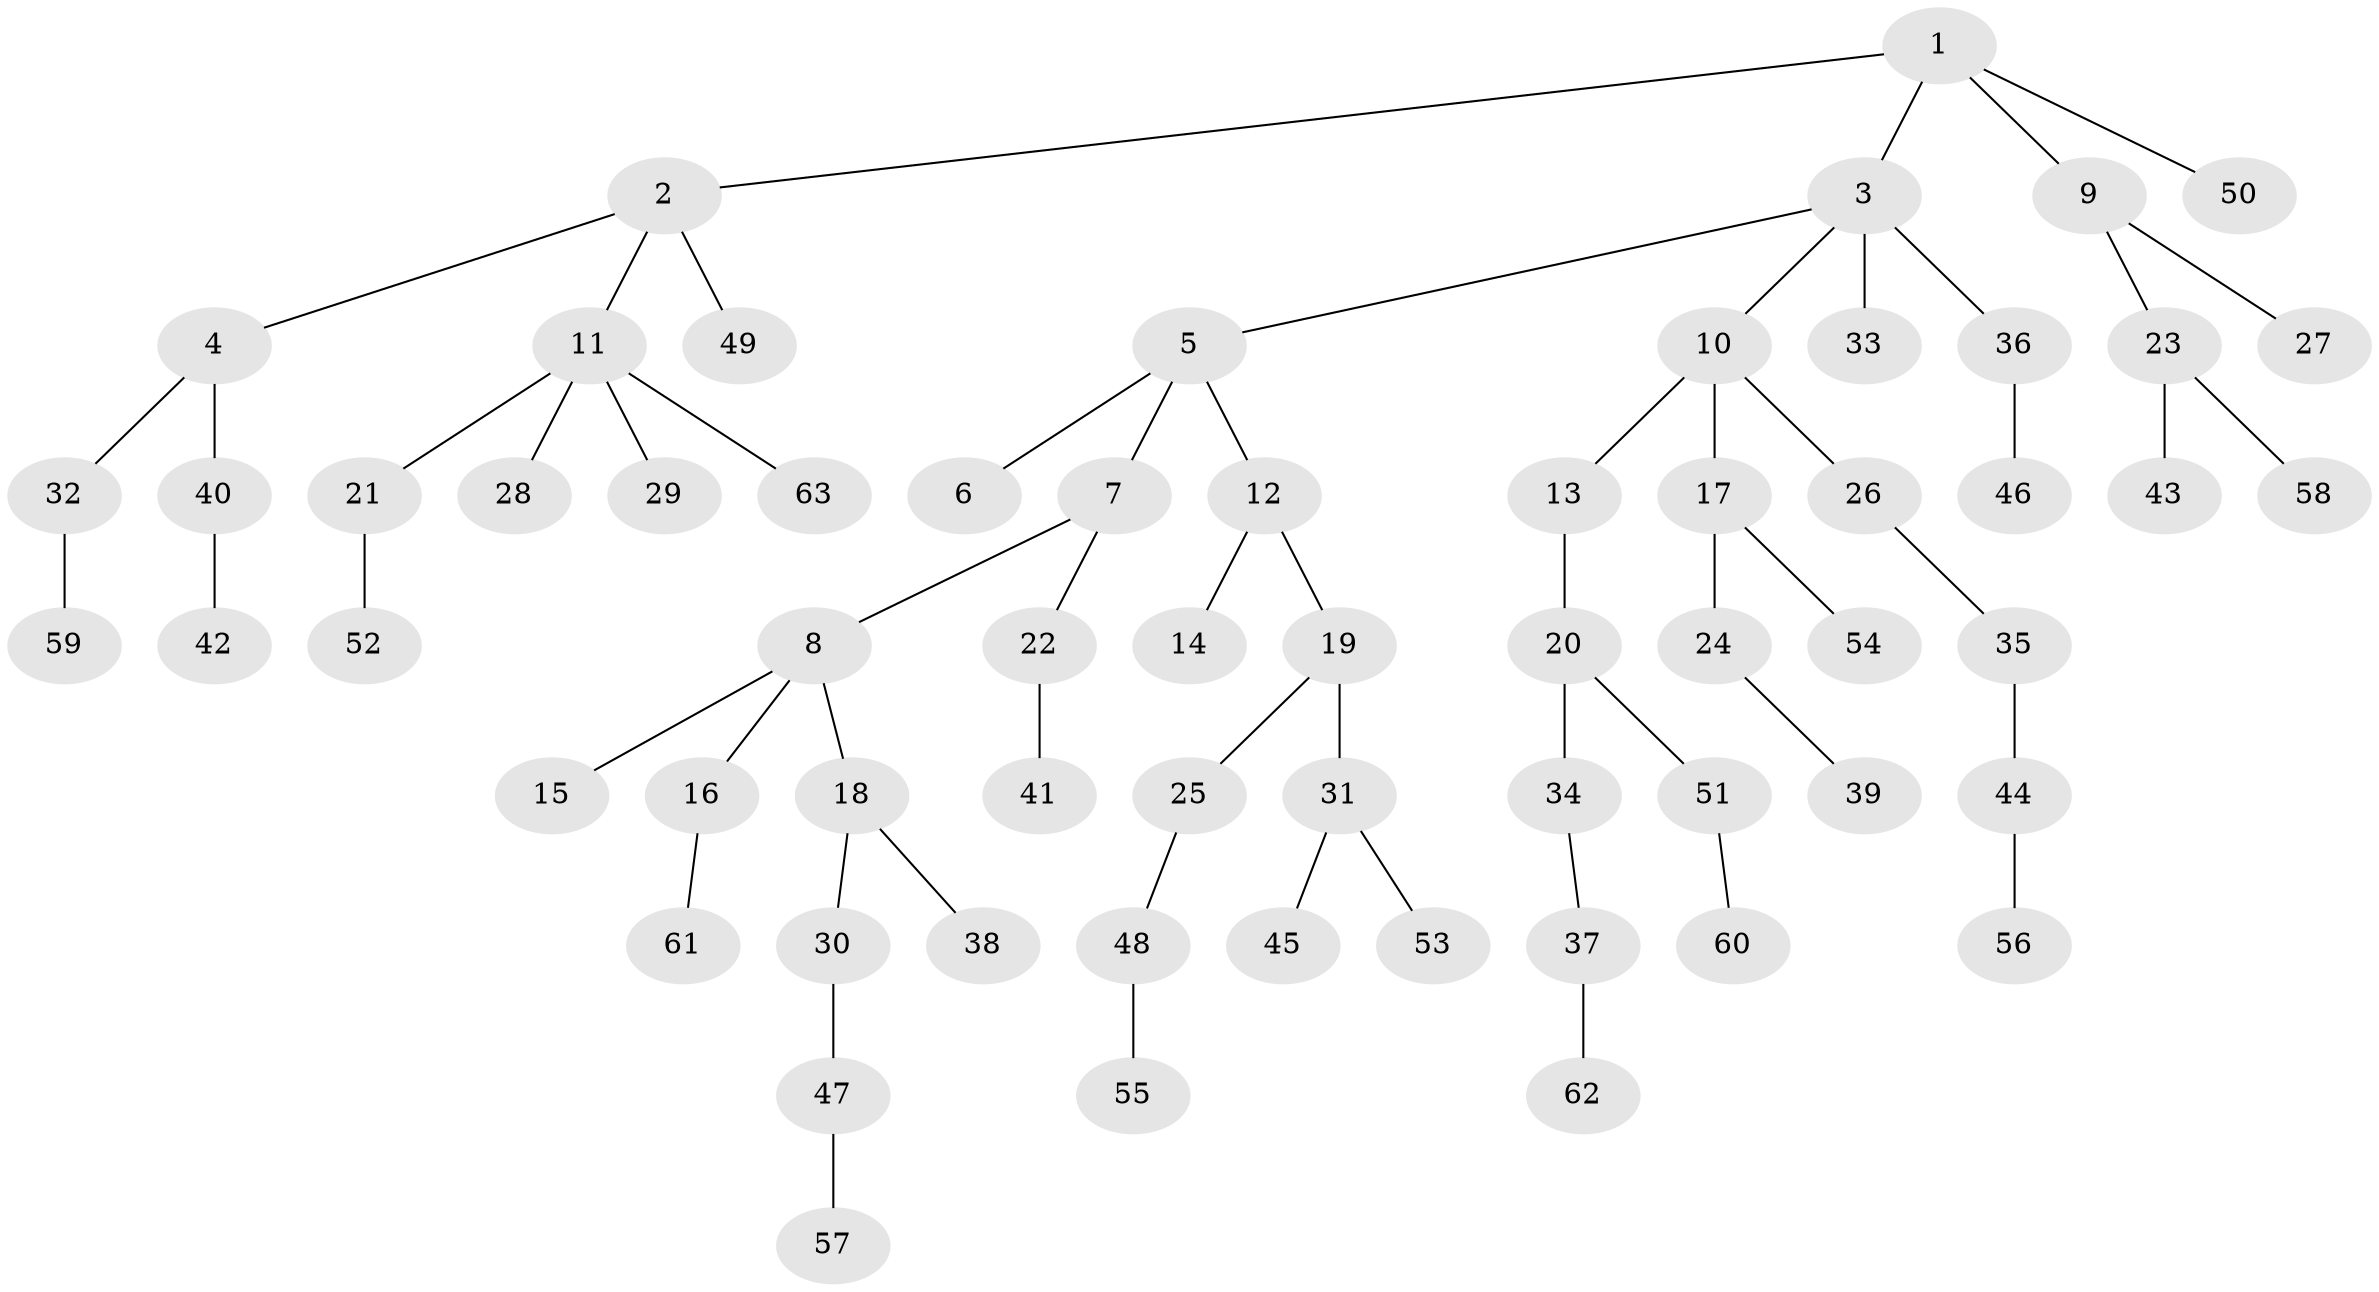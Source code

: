 // Generated by graph-tools (version 1.1) at 2025/50/03/09/25 03:50:25]
// undirected, 63 vertices, 62 edges
graph export_dot {
graph [start="1"]
  node [color=gray90,style=filled];
  1;
  2;
  3;
  4;
  5;
  6;
  7;
  8;
  9;
  10;
  11;
  12;
  13;
  14;
  15;
  16;
  17;
  18;
  19;
  20;
  21;
  22;
  23;
  24;
  25;
  26;
  27;
  28;
  29;
  30;
  31;
  32;
  33;
  34;
  35;
  36;
  37;
  38;
  39;
  40;
  41;
  42;
  43;
  44;
  45;
  46;
  47;
  48;
  49;
  50;
  51;
  52;
  53;
  54;
  55;
  56;
  57;
  58;
  59;
  60;
  61;
  62;
  63;
  1 -- 2;
  1 -- 3;
  1 -- 9;
  1 -- 50;
  2 -- 4;
  2 -- 11;
  2 -- 49;
  3 -- 5;
  3 -- 10;
  3 -- 33;
  3 -- 36;
  4 -- 32;
  4 -- 40;
  5 -- 6;
  5 -- 7;
  5 -- 12;
  7 -- 8;
  7 -- 22;
  8 -- 15;
  8 -- 16;
  8 -- 18;
  9 -- 23;
  9 -- 27;
  10 -- 13;
  10 -- 17;
  10 -- 26;
  11 -- 21;
  11 -- 28;
  11 -- 29;
  11 -- 63;
  12 -- 14;
  12 -- 19;
  13 -- 20;
  16 -- 61;
  17 -- 24;
  17 -- 54;
  18 -- 30;
  18 -- 38;
  19 -- 25;
  19 -- 31;
  20 -- 34;
  20 -- 51;
  21 -- 52;
  22 -- 41;
  23 -- 43;
  23 -- 58;
  24 -- 39;
  25 -- 48;
  26 -- 35;
  30 -- 47;
  31 -- 45;
  31 -- 53;
  32 -- 59;
  34 -- 37;
  35 -- 44;
  36 -- 46;
  37 -- 62;
  40 -- 42;
  44 -- 56;
  47 -- 57;
  48 -- 55;
  51 -- 60;
}
